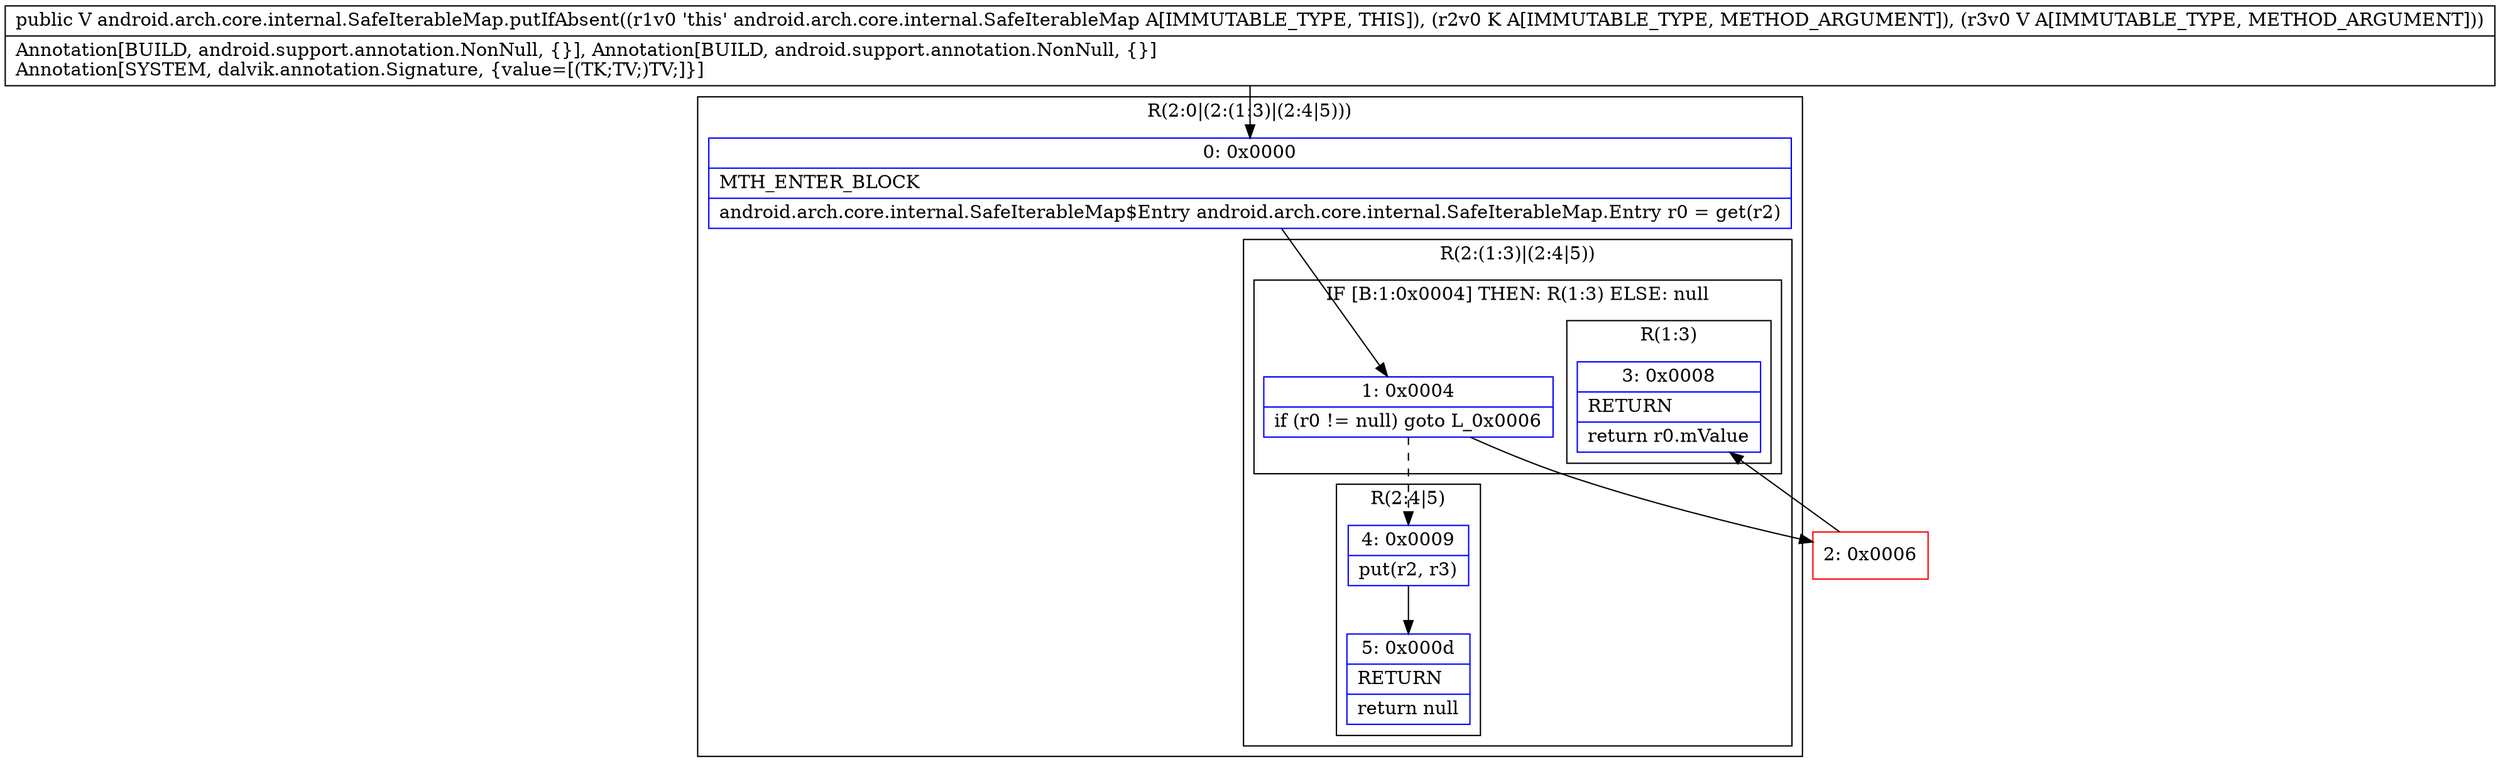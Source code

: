 digraph "CFG forandroid.arch.core.internal.SafeIterableMap.putIfAbsent(Ljava\/lang\/Object;Ljava\/lang\/Object;)Ljava\/lang\/Object;" {
subgraph cluster_Region_414088578 {
label = "R(2:0|(2:(1:3)|(2:4|5)))";
node [shape=record,color=blue];
Node_0 [shape=record,label="{0\:\ 0x0000|MTH_ENTER_BLOCK\l|android.arch.core.internal.SafeIterableMap$Entry android.arch.core.internal.SafeIterableMap.Entry r0 = get(r2)\l}"];
subgraph cluster_Region_1821043303 {
label = "R(2:(1:3)|(2:4|5))";
node [shape=record,color=blue];
subgraph cluster_IfRegion_2114640385 {
label = "IF [B:1:0x0004] THEN: R(1:3) ELSE: null";
node [shape=record,color=blue];
Node_1 [shape=record,label="{1\:\ 0x0004|if (r0 != null) goto L_0x0006\l}"];
subgraph cluster_Region_828478809 {
label = "R(1:3)";
node [shape=record,color=blue];
Node_3 [shape=record,label="{3\:\ 0x0008|RETURN\l|return r0.mValue\l}"];
}
}
subgraph cluster_Region_604700342 {
label = "R(2:4|5)";
node [shape=record,color=blue];
Node_4 [shape=record,label="{4\:\ 0x0009|put(r2, r3)\l}"];
Node_5 [shape=record,label="{5\:\ 0x000d|RETURN\l|return null\l}"];
}
}
}
Node_2 [shape=record,color=red,label="{2\:\ 0x0006}"];
MethodNode[shape=record,label="{public V android.arch.core.internal.SafeIterableMap.putIfAbsent((r1v0 'this' android.arch.core.internal.SafeIterableMap A[IMMUTABLE_TYPE, THIS]), (r2v0 K A[IMMUTABLE_TYPE, METHOD_ARGUMENT]), (r3v0 V A[IMMUTABLE_TYPE, METHOD_ARGUMENT]))  | Annotation[BUILD, android.support.annotation.NonNull, \{\}], Annotation[BUILD, android.support.annotation.NonNull, \{\}]\lAnnotation[SYSTEM, dalvik.annotation.Signature, \{value=[(TK;TV;)TV;]\}]\l}"];
MethodNode -> Node_0;
Node_0 -> Node_1;
Node_1 -> Node_2;
Node_1 -> Node_4[style=dashed];
Node_4 -> Node_5;
Node_2 -> Node_3;
}

